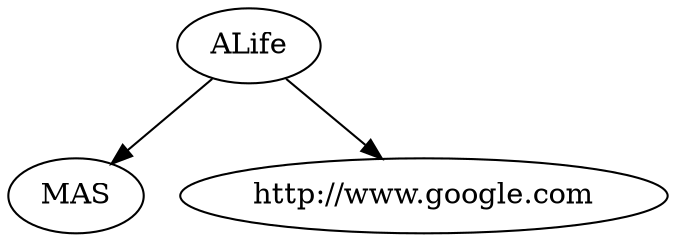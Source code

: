 digraph website {
  0 [label="MAS", label2="blurp"];
  1 [label="ALife", label2="blurp"];
  2 [label="http://www.google.com", label2="blurp"];
  1 -> 0;
  1 -> 2;
}